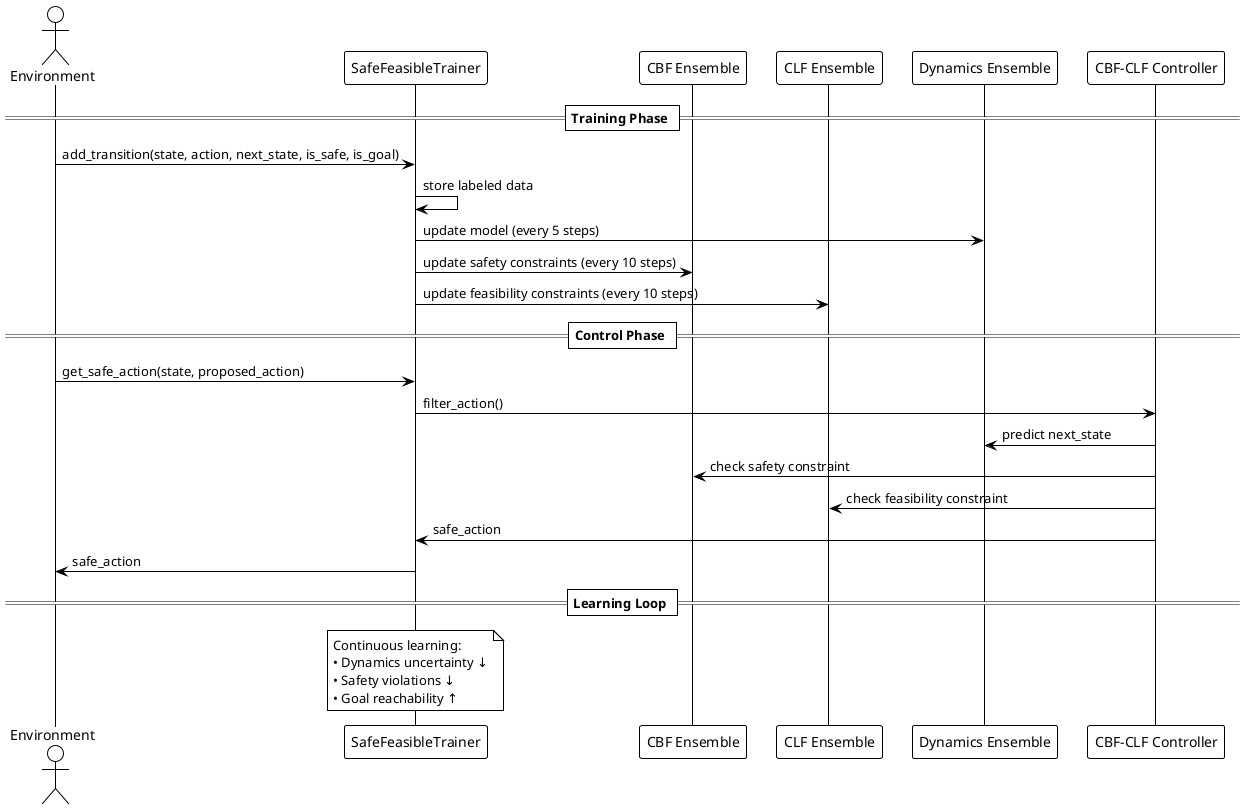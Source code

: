 @startuml Data Flow Diagram

!theme plain
skinparam backgroundColor white

actor "Environment" as env
participant "SafeFeasibleTrainer" as trainer
participant "CBF Ensemble" as cbf
participant "CLF Ensemble" as clf
participant "Dynamics Ensemble" as dynamics
participant "CBF-CLF Controller" as controller

== Training Phase ==
env -> trainer : add_transition(state, action, next_state, is_safe, is_goal)
trainer -> trainer : store labeled data
trainer -> dynamics : update model (every 5 steps)
trainer -> cbf : update safety constraints (every 10 steps)
trainer -> clf : update feasibility constraints (every 10 steps)

== Control Phase ==
env -> trainer : get_safe_action(state, proposed_action)
trainer -> controller : filter_action()
controller -> dynamics : predict next_state
controller -> cbf : check safety constraint
controller -> clf : check feasibility constraint
controller -> trainer : safe_action
trainer -> env : safe_action

== Learning Loop ==
note over trainer
  Continuous learning:
  • Dynamics uncertainty ↓
  • Safety violations ↓  
  • Goal reachability ↑
end note

@enduml